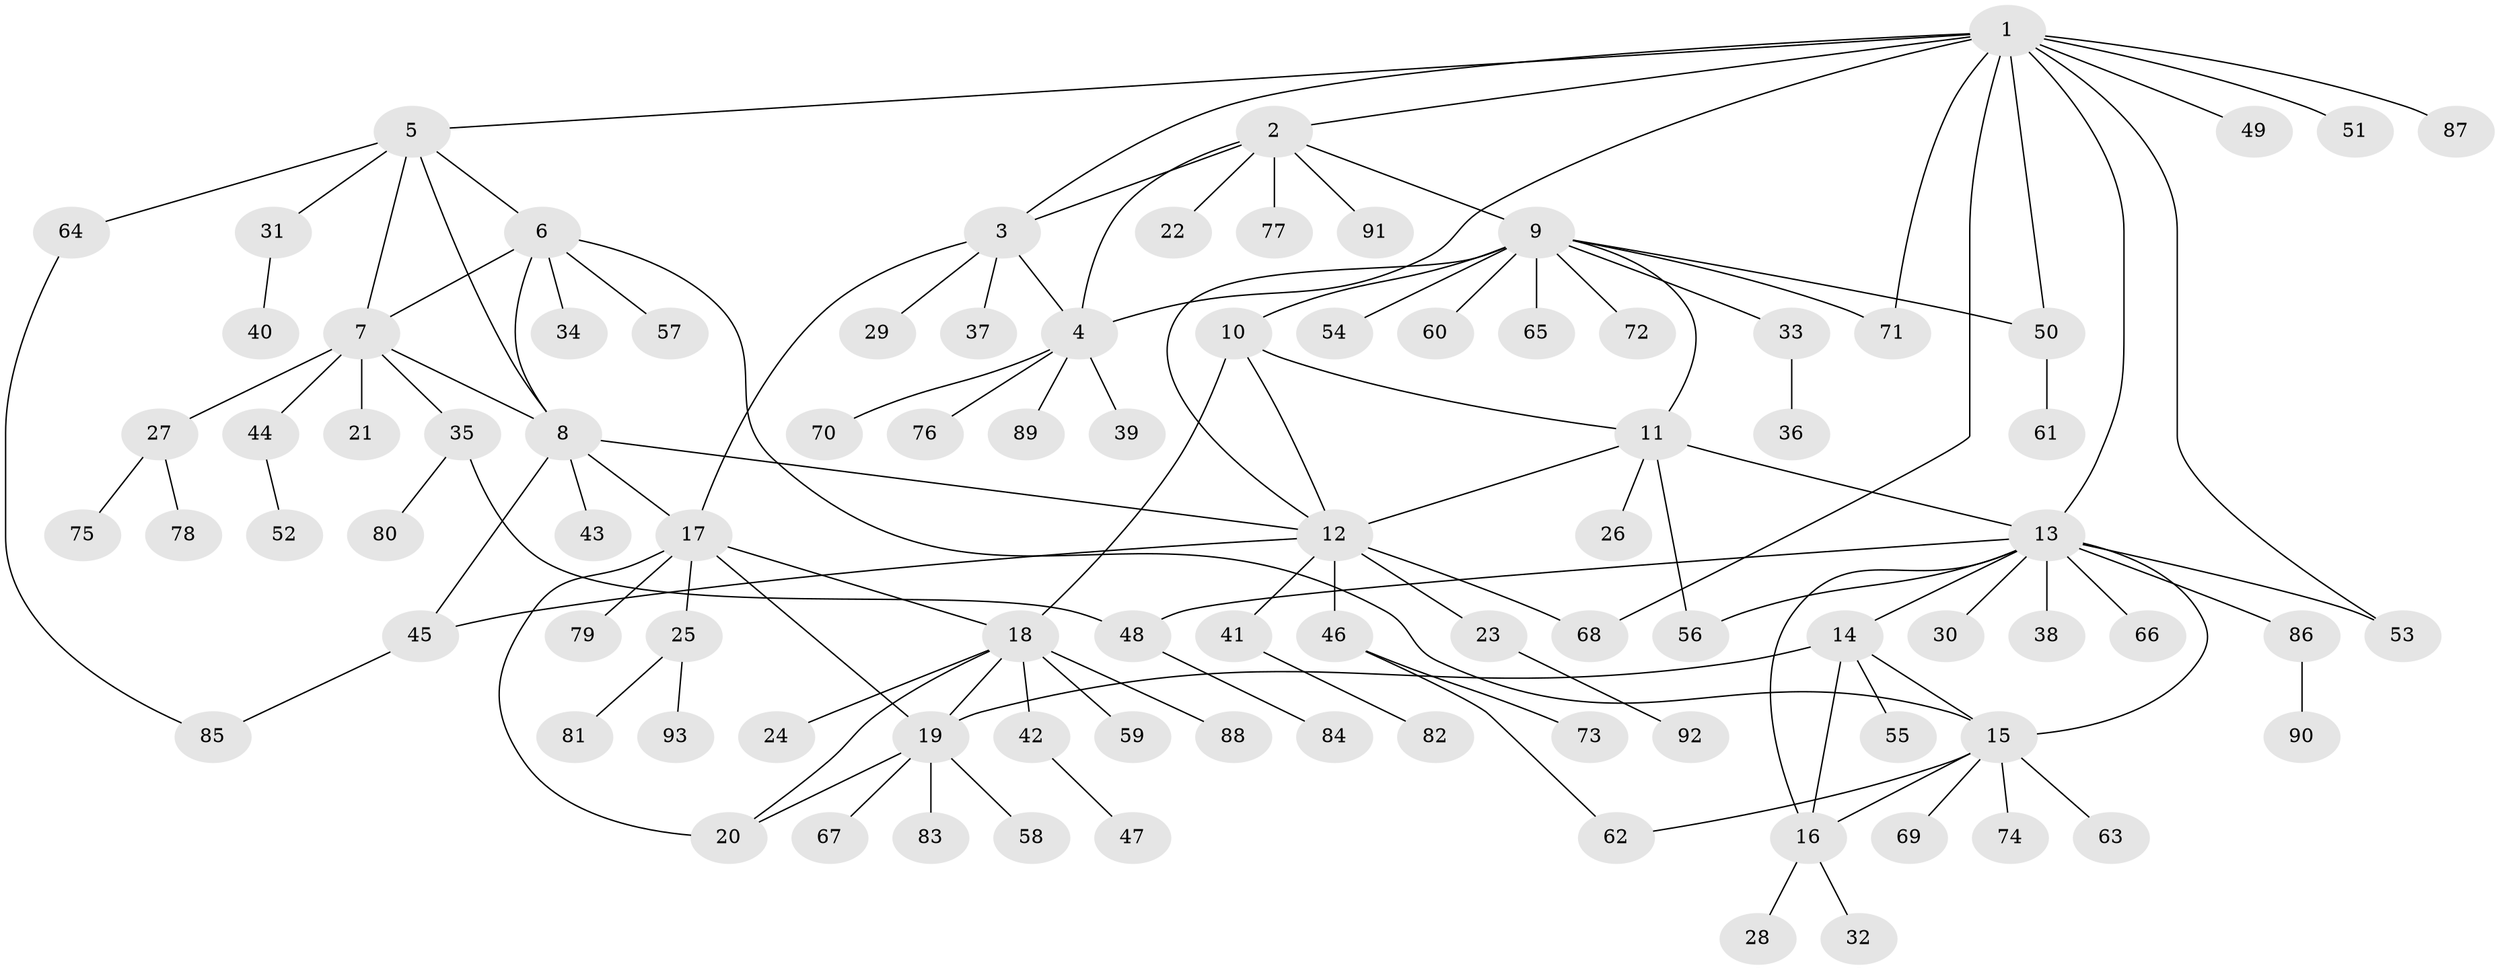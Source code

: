 // Generated by graph-tools (version 1.1) at 2025/15/03/09/25 04:15:45]
// undirected, 93 vertices, 122 edges
graph export_dot {
graph [start="1"]
  node [color=gray90,style=filled];
  1;
  2;
  3;
  4;
  5;
  6;
  7;
  8;
  9;
  10;
  11;
  12;
  13;
  14;
  15;
  16;
  17;
  18;
  19;
  20;
  21;
  22;
  23;
  24;
  25;
  26;
  27;
  28;
  29;
  30;
  31;
  32;
  33;
  34;
  35;
  36;
  37;
  38;
  39;
  40;
  41;
  42;
  43;
  44;
  45;
  46;
  47;
  48;
  49;
  50;
  51;
  52;
  53;
  54;
  55;
  56;
  57;
  58;
  59;
  60;
  61;
  62;
  63;
  64;
  65;
  66;
  67;
  68;
  69;
  70;
  71;
  72;
  73;
  74;
  75;
  76;
  77;
  78;
  79;
  80;
  81;
  82;
  83;
  84;
  85;
  86;
  87;
  88;
  89;
  90;
  91;
  92;
  93;
  1 -- 2;
  1 -- 3;
  1 -- 4;
  1 -- 5;
  1 -- 13;
  1 -- 49;
  1 -- 50;
  1 -- 51;
  1 -- 53;
  1 -- 68;
  1 -- 71;
  1 -- 87;
  2 -- 3;
  2 -- 4;
  2 -- 9;
  2 -- 22;
  2 -- 77;
  2 -- 91;
  3 -- 4;
  3 -- 17;
  3 -- 29;
  3 -- 37;
  4 -- 39;
  4 -- 70;
  4 -- 76;
  4 -- 89;
  5 -- 6;
  5 -- 7;
  5 -- 8;
  5 -- 31;
  5 -- 64;
  6 -- 7;
  6 -- 8;
  6 -- 15;
  6 -- 34;
  6 -- 57;
  7 -- 8;
  7 -- 21;
  7 -- 27;
  7 -- 35;
  7 -- 44;
  8 -- 12;
  8 -- 17;
  8 -- 43;
  8 -- 45;
  9 -- 10;
  9 -- 11;
  9 -- 12;
  9 -- 33;
  9 -- 50;
  9 -- 54;
  9 -- 60;
  9 -- 65;
  9 -- 71;
  9 -- 72;
  10 -- 11;
  10 -- 12;
  10 -- 18;
  11 -- 12;
  11 -- 13;
  11 -- 26;
  11 -- 56;
  12 -- 23;
  12 -- 41;
  12 -- 45;
  12 -- 46;
  12 -- 68;
  13 -- 14;
  13 -- 15;
  13 -- 16;
  13 -- 30;
  13 -- 38;
  13 -- 48;
  13 -- 53;
  13 -- 56;
  13 -- 66;
  13 -- 86;
  14 -- 15;
  14 -- 16;
  14 -- 19;
  14 -- 55;
  15 -- 16;
  15 -- 62;
  15 -- 63;
  15 -- 69;
  15 -- 74;
  16 -- 28;
  16 -- 32;
  17 -- 18;
  17 -- 19;
  17 -- 20;
  17 -- 25;
  17 -- 79;
  18 -- 19;
  18 -- 20;
  18 -- 24;
  18 -- 42;
  18 -- 59;
  18 -- 88;
  19 -- 20;
  19 -- 58;
  19 -- 67;
  19 -- 83;
  23 -- 92;
  25 -- 81;
  25 -- 93;
  27 -- 75;
  27 -- 78;
  31 -- 40;
  33 -- 36;
  35 -- 48;
  35 -- 80;
  41 -- 82;
  42 -- 47;
  44 -- 52;
  45 -- 85;
  46 -- 62;
  46 -- 73;
  48 -- 84;
  50 -- 61;
  64 -- 85;
  86 -- 90;
}
